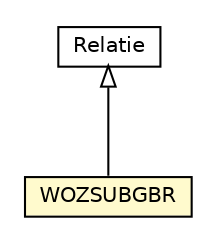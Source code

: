 #!/usr/local/bin/dot
#
# Class diagram 
# Generated by UMLGraph version R5_6-24-gf6e263 (http://www.umlgraph.org/)
#

digraph G {
	edge [fontname="Helvetica",fontsize=10,labelfontname="Helvetica",labelfontsize=10];
	node [fontname="Helvetica",fontsize=10,shape=plaintext];
	nodesep=0.25;
	ranksep=0.5;
	// nl.egem.stuf.sector.bg._0204.WOZKennisgeving.WOZSUBGBR
	c250062 [label=<<table title="nl.egem.stuf.sector.bg._0204.WOZKennisgeving.WOZSUBGBR" border="0" cellborder="1" cellspacing="0" cellpadding="2" port="p" bgcolor="lemonChiffon" href="./WOZKennisgeving.WOZSUBGBR.html">
		<tr><td><table border="0" cellspacing="0" cellpadding="1">
<tr><td align="center" balign="center"> WOZSUBGBR </td></tr>
		</table></td></tr>
		</table>>, URL="./WOZKennisgeving.WOZSUBGBR.html", fontname="Helvetica", fontcolor="black", fontsize=10.0];
	// nl.egem.stuf.sector.bg._0204.Relatie
	c250298 [label=<<table title="nl.egem.stuf.sector.bg._0204.Relatie" border="0" cellborder="1" cellspacing="0" cellpadding="2" port="p" href="./Relatie.html">
		<tr><td><table border="0" cellspacing="0" cellpadding="1">
<tr><td align="center" balign="center"> Relatie </td></tr>
		</table></td></tr>
		</table>>, URL="./Relatie.html", fontname="Helvetica", fontcolor="black", fontsize=10.0];
	//nl.egem.stuf.sector.bg._0204.WOZKennisgeving.WOZSUBGBR extends nl.egem.stuf.sector.bg._0204.Relatie
	c250298:p -> c250062:p [dir=back,arrowtail=empty];
}

